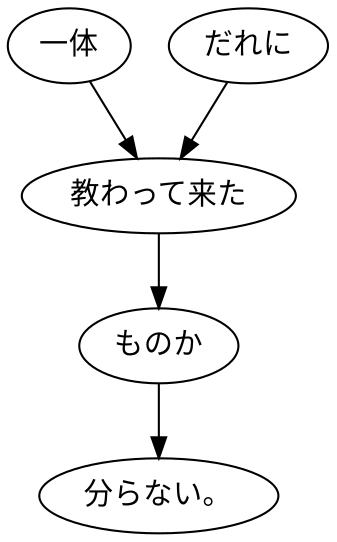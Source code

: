 digraph graph6465 {
	node0 [label="一体"];
	node1 [label="だれに"];
	node2 [label="教わって来た"];
	node3 [label="ものか"];
	node4 [label="分らない。"];
	node0 -> node2;
	node1 -> node2;
	node2 -> node3;
	node3 -> node4;
}
